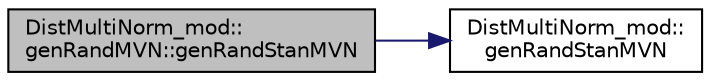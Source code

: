 digraph "DistMultiNorm_mod::genRandMVN::genRandStanMVN"
{
 // LATEX_PDF_SIZE
  edge [fontname="Helvetica",fontsize="10",labelfontname="Helvetica",labelfontsize="10"];
  node [fontname="Helvetica",fontsize="10",shape=record];
  rankdir="LR";
  Node1 [label="DistMultiNorm_mod::\lgenRandMVN::genRandStanMVN",height=0.2,width=0.4,color="black", fillcolor="grey75", style="filled", fontcolor="black",tooltip="Return a Standard MultiVariate Normal (MVN) random vector with the zero mean and identity covariance ..."];
  Node1 -> Node2 [color="midnightblue",fontsize="10",style="solid",fontname="Helvetica"];
  Node2 [label="DistMultiNorm_mod::\lgenRandStanMVN",height=0.2,width=0.4,color="black", fillcolor="white", style="filled",URL="$namespaceDistMultiNorm__mod.html#a52a71098cd9fa6f7d01f8fe0ae32a1a0",tooltip="Return a Standard MultiVariate Normal (MVN) random vector with the zero mean and identity covariance ..."];
}
